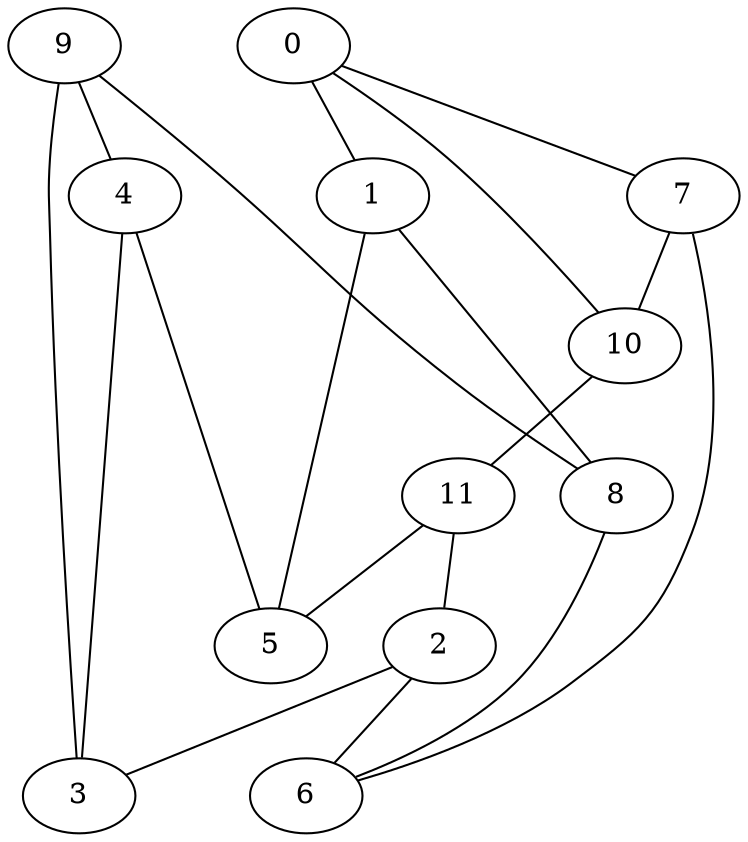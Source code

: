 strict graph {


	"7" [  weight=0 ];

	"7" [  weight=0 ];

	"7" -- "10" [  weight=0 ];

	"7" -- "6" [  weight=0 ];

	"1" [  weight=0 ];

	"1" [  weight=0 ];

	"1" -- "5" [  weight=0 ];

	"1" -- "8" [  weight=0 ];

	"10" [  weight=0 ];

	"10" [  weight=0 ];

	"10" -- "11" [  weight=0 ];

	"10" -- "7" [  weight=0 ];

	"11" [  weight=0 ];

	"11" -- "10" [  weight=0 ];

	"11" -- "2" [  weight=0 ];

	"11" -- "5" [  weight=0 ];

	"9" [  weight=0 ];

	"9" -- "3" [  weight=0 ];

	"9" -- "4" [  weight=0 ];

	"9" -- "8" [  weight=0 ];

	"2" [  weight=0 ];

	"2" -- "6" [  weight=0 ];

	"2" -- "3" [  weight=0 ];

	"2" -- "11" [  weight=0 ];

	"4" [  weight=0 ];

	"4" -- "9" [  weight=0 ];

	"4" -- "3" [  weight=0 ];

	"4" -- "5" [  weight=0 ];

	"8" [  weight=0 ];

	"8" -- "6" [  weight=0 ];

	"8" -- "9" [  weight=0 ];

	"8" -- "1" [  weight=0 ];

	"0" [  weight=0 ];

	"0" -- "7" [  weight=0 ];

	"0" -- "10" [  weight=0 ];

	"0" -- "1" [  weight=0 ];

	"3" [  weight=0 ];

	"3" -- "4" [  weight=0 ];

	"3" -- "2" [  weight=0 ];

	"3" -- "9" [  weight=0 ];

	"6" [  weight=0 ];

	"6" -- "7" [  weight=0 ];

	"6" -- "8" [  weight=0 ];

	"6" -- "2" [  weight=0 ];

	"5" [  weight=0 ];

	"5" -- "1" [  weight=0 ];

	"5" -- "11" [  weight=0 ];

	"5" -- "4" [  weight=0 ];

}
